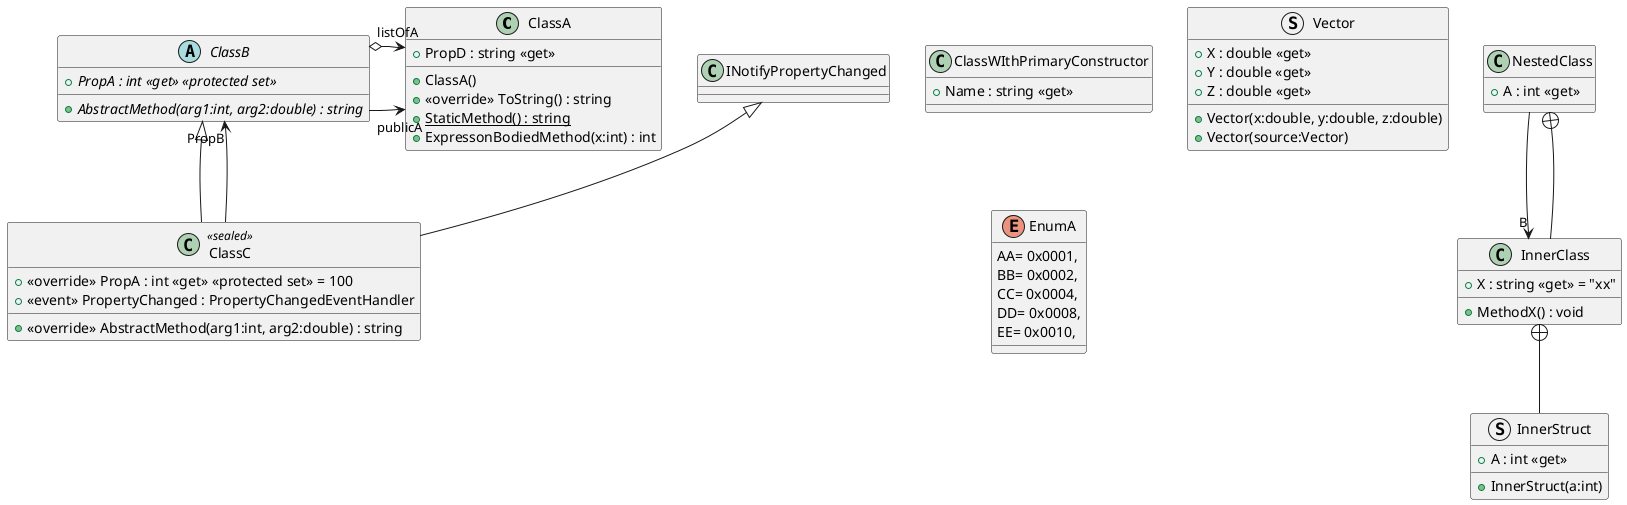 ﻿@startuml
class ClassA {
    + PropD : string <<get>>
    + ClassA()
    + <<override>> ToString() : string
    + {static} StaticMethod() : string
    + ExpressonBodiedMethod(x:int) : int
}
abstract class ClassB {
    + {abstract} PropA : int <<get>> <<protected set>>
    + {abstract} AbstractMethod(arg1:int, arg2:double) : string
}
class ClassC <<sealed>> {
    + <<override>> PropA : int <<get>> <<protected set>> = 100
    +  <<event>> PropertyChanged : PropertyChangedEventHandler 
    + <<override>> AbstractMethod(arg1:int, arg2:double) : string
}
class ClassWIthPrimaryConstructor {
    + Name : string <<get>>
}
struct Vector {
    + X : double <<get>>
    + Y : double <<get>>
    + Z : double <<get>>
    + Vector(x:double, y:double, z:double)
    + Vector(source:Vector)
}
enum EnumA {
    AA= 0x0001,
    BB= 0x0002,
    CC= 0x0004,
    DD= 0x0008,
    EE= 0x0010,
}
class NestedClass {
    + A : int <<get>>
}
class InnerClass {
    + X : string <<get>> = "xx"
    + MethodX() : void
}
struct InnerStruct {
    + A : int <<get>>
    + InnerStruct(a:int)
}
ClassB --> "publicA" ClassA
ClassB o-> "listOfA" ClassA
ClassB <|-- ClassC
INotifyPropertyChanged <|-- ClassC
ClassC --> "PropB" ClassB
NestedClass --> "B" InnerClass
NestedClass +-- InnerClass
InnerClass +-- InnerStruct
@enduml
